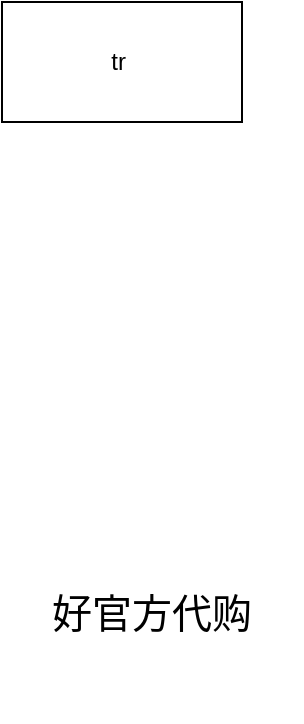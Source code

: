 <mxfile version="14.8.4" type="github">
  <diagram id="z5m-rGhSMIEPNwjpw_n_" name="Page-1">
    <mxGraphModel dx="767" dy="449" grid="1" gridSize="10" guides="1" tooltips="1" connect="1" arrows="1" fold="1" page="1" pageScale="1" pageWidth="827" pageHeight="1169" math="0" shadow="0">
      <root>
        <mxCell id="0" />
        <mxCell id="1" parent="0" />
        <mxCell id="7XxKzomNHKwrNtEea6xX-1" value="tr&amp;nbsp;" style="rounded=0;whiteSpace=wrap;html=1;" parent="1" vertex="1">
          <mxGeometry x="410" y="160" width="120" height="60" as="geometry" />
        </mxCell>
        <mxCell id="7XxKzomNHKwrNtEea6xX-2" value="&lt;p&gt;&lt;font data-font-src=&quot;https://fonts.googleapis.com/css?family=Adobe+Kaiti&quot; style=&quot;font-size: 20px&quot; face=&quot;Adobe Kaiti&quot;&gt;好官方代购&lt;/font&gt;&lt;/p&gt;" style="text;html=1;strokeColor=none;fillColor=none;align=center;verticalAlign=middle;whiteSpace=wrap;rounded=0;" parent="1" vertex="1">
          <mxGeometry x="410" y="410" width="150" height="110" as="geometry" />
        </mxCell>
      </root>
    </mxGraphModel>
  </diagram>
</mxfile>
